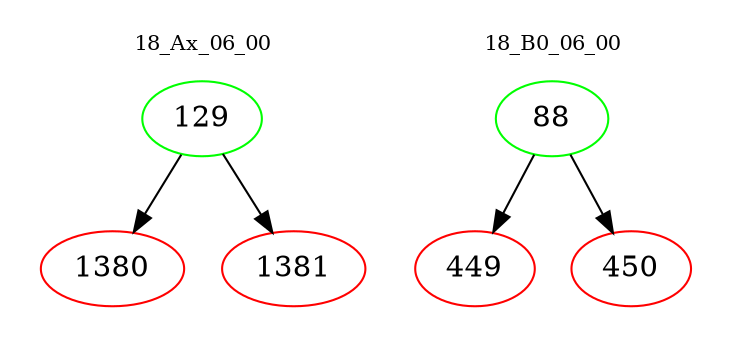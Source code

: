 digraph{
subgraph cluster_0 {
color = white
label = "18_Ax_06_00";
fontsize=10;
T0_129 [label="129", color="green"]
T0_129 -> T0_1380 [color="black"]
T0_1380 [label="1380", color="red"]
T0_129 -> T0_1381 [color="black"]
T0_1381 [label="1381", color="red"]
}
subgraph cluster_1 {
color = white
label = "18_B0_06_00";
fontsize=10;
T1_88 [label="88", color="green"]
T1_88 -> T1_449 [color="black"]
T1_449 [label="449", color="red"]
T1_88 -> T1_450 [color="black"]
T1_450 [label="450", color="red"]
}
}
